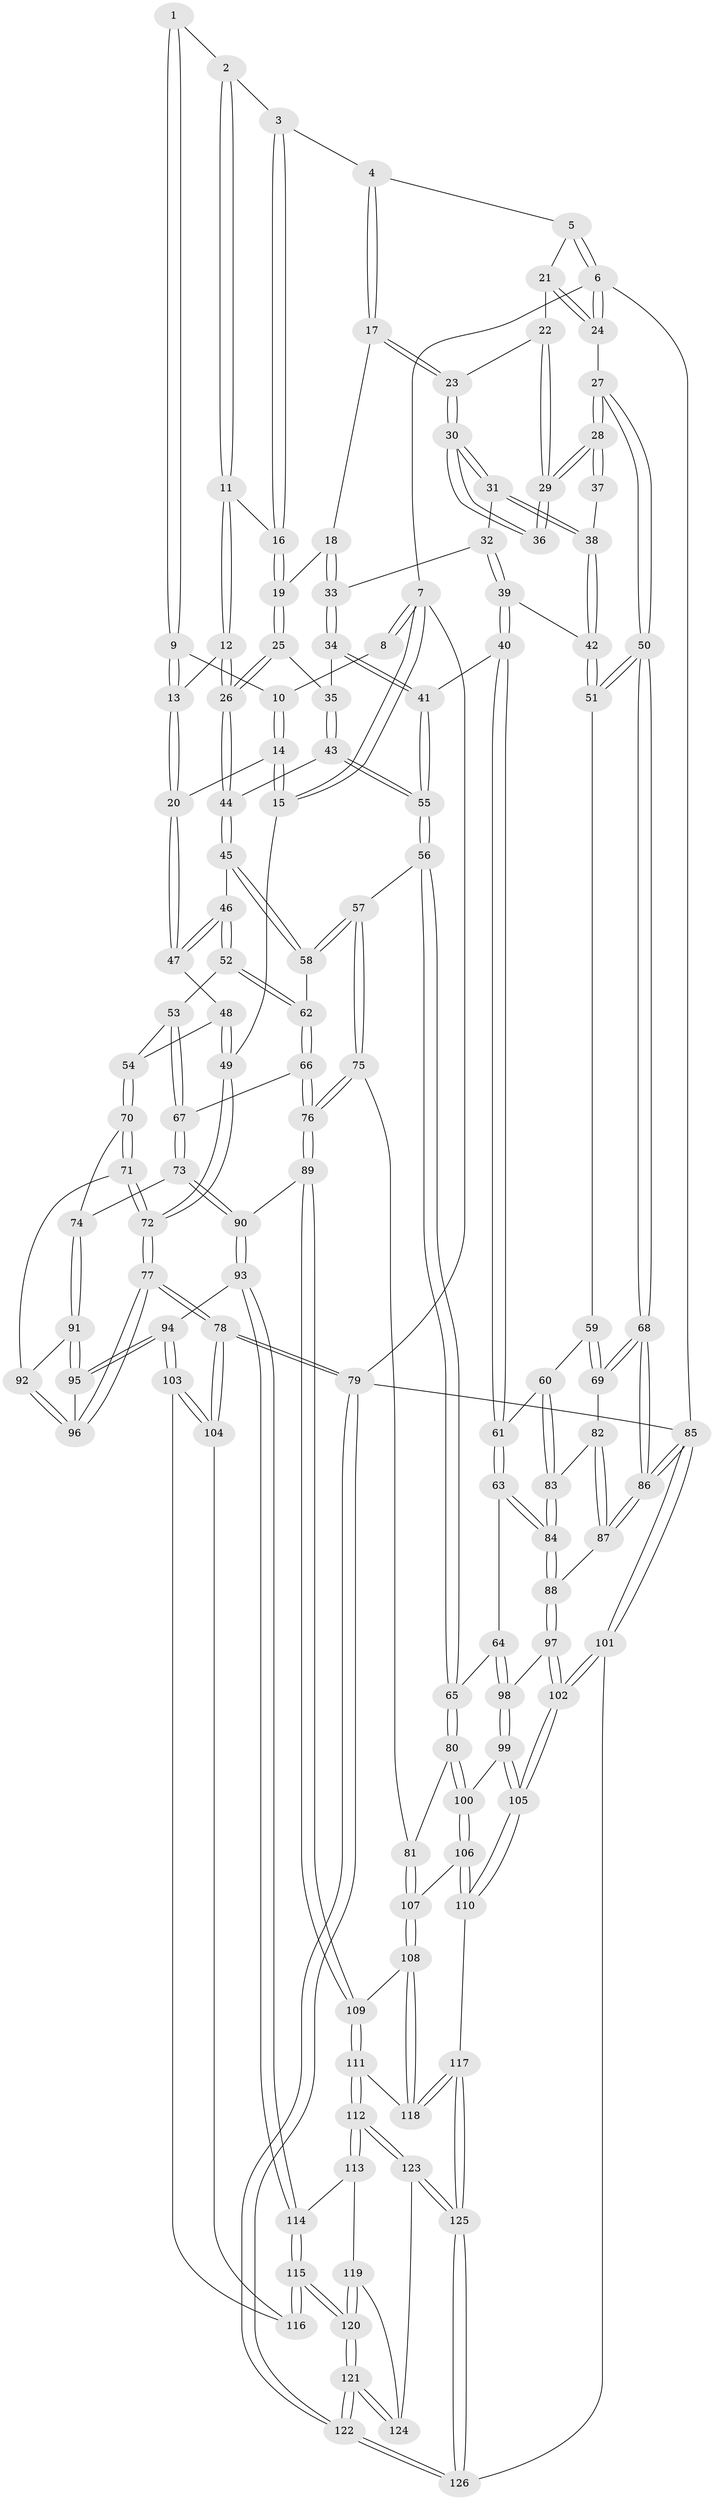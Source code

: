 // coarse degree distribution, {4: 0.08888888888888889, 3: 0.7555555555555555, 2: 0.06666666666666667, 6: 0.044444444444444446, 5: 0.044444444444444446}
// Generated by graph-tools (version 1.1) at 2025/54/03/04/25 22:54:13]
// undirected, 126 vertices, 312 edges
graph export_dot {
  node [color=gray90,style=filled];
  1 [pos="+0.37028660563535665+0"];
  2 [pos="+0.4008436627361656+0"];
  3 [pos="+0.6984878014311782+0"];
  4 [pos="+0.7321858659510045+0"];
  5 [pos="+0.8581713339807154+0"];
  6 [pos="+1+0"];
  7 [pos="+0+0"];
  8 [pos="+0.14722137269901736+0"];
  9 [pos="+0.2527038341045817+0.06549710878293445"];
  10 [pos="+0.18913335683159915+0.05440200250479024"];
  11 [pos="+0.41606667097082767+0.10771426791639734"];
  12 [pos="+0.3976530113422897+0.18001684079918737"];
  13 [pos="+0.2790419006335555+0.19636302144731807"];
  14 [pos="+0.16759178086711032+0.10067149877064399"];
  15 [pos="+0+0"];
  16 [pos="+0.6222237239753361+0.08480959928366205"];
  17 [pos="+0.7365265414051395+0.15625982990929896"];
  18 [pos="+0.6448860006161634+0.16469981864166558"];
  19 [pos="+0.6384451542744071+0.16308270464028882"];
  20 [pos="+0.24294299539117623+0.21221212455482277"];
  21 [pos="+0.860871373669466+0.08311011334720209"];
  22 [pos="+0.8402810468053467+0.15373790730818052"];
  23 [pos="+0.8067959755549101+0.1797734737899362"];
  24 [pos="+1+0.2471341868157833"];
  25 [pos="+0.6053734100399213+0.19734456285568144"];
  26 [pos="+0.4193900362193341+0.20626188858250577"];
  27 [pos="+1+0.3177007291577187"];
  28 [pos="+0.99552298755733+0.25498180298049694"];
  29 [pos="+0.987869897462415+0.25123244741928685"];
  30 [pos="+0.7972273736440102+0.23442161621364008"];
  31 [pos="+0.7921442034985094+0.24674309544736572"];
  32 [pos="+0.7889646705788642+0.24912370190238056"];
  33 [pos="+0.7055941798464368+0.24770988543687253"];
  34 [pos="+0.6645150796787015+0.32725573129676766"];
  35 [pos="+0.6132009490181304+0.2664127224898902"];
  36 [pos="+0.86660132197034+0.25909652629253194"];
  37 [pos="+0.872117707240153+0.2866912022776008"];
  38 [pos="+0.842662222067316+0.31365767163189545"];
  39 [pos="+0.7167500728086935+0.3800718492276019"];
  40 [pos="+0.703854004106098+0.3882707828952106"];
  41 [pos="+0.682515857060559+0.3812223975960741"];
  42 [pos="+0.8594565084197675+0.36599892684358276"];
  43 [pos="+0.4952039811315142+0.3467433761665102"];
  44 [pos="+0.444819218776128+0.32115523242906596"];
  45 [pos="+0.38645985673722444+0.38833917350742614"];
  46 [pos="+0.2714645108874303+0.3444250797991025"];
  47 [pos="+0.21088320651603876+0.24747963121073874"];
  48 [pos="+0.15827271510424465+0.26839710884633894"];
  49 [pos="+0+0.22624177697792056"];
  50 [pos="+1+0.3474647984374252"];
  51 [pos="+0.9094195783864321+0.39529657487708025"];
  52 [pos="+0.24171108003196004+0.4488412521629757"];
  53 [pos="+0.2319414200464582+0.4504399925158648"];
  54 [pos="+0.16552845799012011+0.4464977051121905"];
  55 [pos="+0.5680934741495469+0.4238786235118574"];
  56 [pos="+0.5598143268661161+0.4578810477930883"];
  57 [pos="+0.3763330420630371+0.47316959550142335"];
  58 [pos="+0.36930856026706654+0.4594129621324494"];
  59 [pos="+0.8609193380784396+0.46541742349127213"];
  60 [pos="+0.7889376094824602+0.4937535029178576"];
  61 [pos="+0.7453803813867612+0.48728412191145165"];
  62 [pos="+0.2800931963303847+0.463152701160147"];
  63 [pos="+0.7099475833675664+0.5442053732472548"];
  64 [pos="+0.6841127057008035+0.5671965227410825"];
  65 [pos="+0.56208684021577+0.5520418565163216"];
  66 [pos="+0.2680312630529653+0.5617939887514034"];
  67 [pos="+0.2320066047664833+0.5617260798992105"];
  68 [pos="+1+0.5644991518258501"];
  69 [pos="+0.9034861518856128+0.5430433083628975"];
  70 [pos="+0.14102773444353683+0.4673869167818542"];
  71 [pos="+0.0013407622334326093+0.4894316202182619"];
  72 [pos="+0+0.47005141176618925"];
  73 [pos="+0.20464206536076626+0.5718753476908638"];
  74 [pos="+0.18593090318604555+0.5698512634745462"];
  75 [pos="+0.4068288393333921+0.6205636372088356"];
  76 [pos="+0.3846774282413088+0.6376242818583961"];
  77 [pos="+0+0.7548167601131025"];
  78 [pos="+0+0.8578324617333194"];
  79 [pos="+0+1"];
  80 [pos="+0.5096762267732631+0.6103024947237066"];
  81 [pos="+0.4823191047665511+0.6201996257225898"];
  82 [pos="+0.8867187262282834+0.5599383009516701"];
  83 [pos="+0.8191999321191716+0.5483434173563433"];
  84 [pos="+0.8150137120736436+0.6184296265611007"];
  85 [pos="+1+1"];
  86 [pos="+1+0.9365723443580573"];
  87 [pos="+0.8636330356493791+0.6473007767117244"];
  88 [pos="+0.8232470639516114+0.6392701611191917"];
  89 [pos="+0.3499775913900947+0.6905272560586011"];
  90 [pos="+0.2748325321741939+0.7104565743315375"];
  91 [pos="+0.17227531335811885+0.5854535270357468"];
  92 [pos="+0.0870355387163038+0.5756476488541474"];
  93 [pos="+0.23266875602737017+0.7322486909899001"];
  94 [pos="+0.2015757512671763+0.7350750506517135"];
  95 [pos="+0.1501527940916431+0.6628814103128425"];
  96 [pos="+0.10827894946578265+0.6516701009458566"];
  97 [pos="+0.7703004212518018+0.6711220187611502"];
  98 [pos="+0.706161712151304+0.6634826004913218"];
  99 [pos="+0.6642417855627373+0.7153092053732021"];
  100 [pos="+0.627791797628756+0.7120767340011908"];
  101 [pos="+1+1"];
  102 [pos="+0.864927629263642+1"];
  103 [pos="+0.18829820542365225+0.7472070946678109"];
  104 [pos="+0.007624410133859665+0.8125034363773217"];
  105 [pos="+0.7428732950930536+0.8919027612564242"];
  106 [pos="+0.5581292111062918+0.7900431761923162"];
  107 [pos="+0.5205639497222901+0.7691756756666684"];
  108 [pos="+0.45064716748087874+0.8026314796252418"];
  109 [pos="+0.3664304347863839+0.7315431695906636"];
  110 [pos="+0.5713225422903551+0.8346934000624324"];
  111 [pos="+0.3443699628165272+0.8833665674261242"];
  112 [pos="+0.34134371673368763+0.8924826941218408"];
  113 [pos="+0.2870346108681836+0.8809495925630761"];
  114 [pos="+0.27989738308426265+0.877505697985463"];
  115 [pos="+0.19219655806737984+0.8991533409637283"];
  116 [pos="+0.18442652330886206+0.8822737227134915"];
  117 [pos="+0.4890606644062357+0.911279491315069"];
  118 [pos="+0.452036266071616+0.8157680458071772"];
  119 [pos="+0.26151918453553186+0.9411371513958121"];
  120 [pos="+0.13549862093642998+1"];
  121 [pos="+0.12542046390354022+1"];
  122 [pos="+0+1"];
  123 [pos="+0.3824675843969154+0.954918897694698"];
  124 [pos="+0.27957872295698555+0.9611003738988748"];
  125 [pos="+0.45258630457780336+1"];
  126 [pos="+0.4824433185737881+1"];
  1 -- 2;
  1 -- 9;
  1 -- 9;
  2 -- 3;
  2 -- 11;
  2 -- 11;
  3 -- 4;
  3 -- 16;
  3 -- 16;
  4 -- 5;
  4 -- 17;
  4 -- 17;
  5 -- 6;
  5 -- 6;
  5 -- 21;
  6 -- 7;
  6 -- 24;
  6 -- 24;
  6 -- 85;
  7 -- 8;
  7 -- 8;
  7 -- 15;
  7 -- 15;
  7 -- 79;
  8 -- 10;
  9 -- 10;
  9 -- 13;
  9 -- 13;
  10 -- 14;
  10 -- 14;
  11 -- 12;
  11 -- 12;
  11 -- 16;
  12 -- 13;
  12 -- 26;
  12 -- 26;
  13 -- 20;
  13 -- 20;
  14 -- 15;
  14 -- 15;
  14 -- 20;
  15 -- 49;
  16 -- 19;
  16 -- 19;
  17 -- 18;
  17 -- 23;
  17 -- 23;
  18 -- 19;
  18 -- 33;
  18 -- 33;
  19 -- 25;
  19 -- 25;
  20 -- 47;
  20 -- 47;
  21 -- 22;
  21 -- 24;
  21 -- 24;
  22 -- 23;
  22 -- 29;
  22 -- 29;
  23 -- 30;
  23 -- 30;
  24 -- 27;
  25 -- 26;
  25 -- 26;
  25 -- 35;
  26 -- 44;
  26 -- 44;
  27 -- 28;
  27 -- 28;
  27 -- 50;
  27 -- 50;
  28 -- 29;
  28 -- 29;
  28 -- 37;
  28 -- 37;
  29 -- 36;
  29 -- 36;
  30 -- 31;
  30 -- 31;
  30 -- 36;
  30 -- 36;
  31 -- 32;
  31 -- 38;
  31 -- 38;
  32 -- 33;
  32 -- 39;
  32 -- 39;
  33 -- 34;
  33 -- 34;
  34 -- 35;
  34 -- 41;
  34 -- 41;
  35 -- 43;
  35 -- 43;
  37 -- 38;
  38 -- 42;
  38 -- 42;
  39 -- 40;
  39 -- 40;
  39 -- 42;
  40 -- 41;
  40 -- 61;
  40 -- 61;
  41 -- 55;
  41 -- 55;
  42 -- 51;
  42 -- 51;
  43 -- 44;
  43 -- 55;
  43 -- 55;
  44 -- 45;
  44 -- 45;
  45 -- 46;
  45 -- 58;
  45 -- 58;
  46 -- 47;
  46 -- 47;
  46 -- 52;
  46 -- 52;
  47 -- 48;
  48 -- 49;
  48 -- 49;
  48 -- 54;
  49 -- 72;
  49 -- 72;
  50 -- 51;
  50 -- 51;
  50 -- 68;
  50 -- 68;
  51 -- 59;
  52 -- 53;
  52 -- 62;
  52 -- 62;
  53 -- 54;
  53 -- 67;
  53 -- 67;
  54 -- 70;
  54 -- 70;
  55 -- 56;
  55 -- 56;
  56 -- 57;
  56 -- 65;
  56 -- 65;
  57 -- 58;
  57 -- 58;
  57 -- 75;
  57 -- 75;
  58 -- 62;
  59 -- 60;
  59 -- 69;
  59 -- 69;
  60 -- 61;
  60 -- 83;
  60 -- 83;
  61 -- 63;
  61 -- 63;
  62 -- 66;
  62 -- 66;
  63 -- 64;
  63 -- 84;
  63 -- 84;
  64 -- 65;
  64 -- 98;
  64 -- 98;
  65 -- 80;
  65 -- 80;
  66 -- 67;
  66 -- 76;
  66 -- 76;
  67 -- 73;
  67 -- 73;
  68 -- 69;
  68 -- 69;
  68 -- 86;
  68 -- 86;
  69 -- 82;
  70 -- 71;
  70 -- 71;
  70 -- 74;
  71 -- 72;
  71 -- 72;
  71 -- 92;
  72 -- 77;
  72 -- 77;
  73 -- 74;
  73 -- 90;
  73 -- 90;
  74 -- 91;
  74 -- 91;
  75 -- 76;
  75 -- 76;
  75 -- 81;
  76 -- 89;
  76 -- 89;
  77 -- 78;
  77 -- 78;
  77 -- 96;
  77 -- 96;
  78 -- 79;
  78 -- 79;
  78 -- 104;
  78 -- 104;
  79 -- 122;
  79 -- 122;
  79 -- 85;
  80 -- 81;
  80 -- 100;
  80 -- 100;
  81 -- 107;
  81 -- 107;
  82 -- 83;
  82 -- 87;
  82 -- 87;
  83 -- 84;
  83 -- 84;
  84 -- 88;
  84 -- 88;
  85 -- 86;
  85 -- 86;
  85 -- 101;
  85 -- 101;
  86 -- 87;
  86 -- 87;
  87 -- 88;
  88 -- 97;
  88 -- 97;
  89 -- 90;
  89 -- 109;
  89 -- 109;
  90 -- 93;
  90 -- 93;
  91 -- 92;
  91 -- 95;
  91 -- 95;
  92 -- 96;
  92 -- 96;
  93 -- 94;
  93 -- 114;
  93 -- 114;
  94 -- 95;
  94 -- 95;
  94 -- 103;
  94 -- 103;
  95 -- 96;
  97 -- 98;
  97 -- 102;
  97 -- 102;
  98 -- 99;
  98 -- 99;
  99 -- 100;
  99 -- 105;
  99 -- 105;
  100 -- 106;
  100 -- 106;
  101 -- 102;
  101 -- 102;
  101 -- 126;
  102 -- 105;
  102 -- 105;
  103 -- 104;
  103 -- 104;
  103 -- 116;
  104 -- 116;
  105 -- 110;
  105 -- 110;
  106 -- 107;
  106 -- 110;
  106 -- 110;
  107 -- 108;
  107 -- 108;
  108 -- 109;
  108 -- 118;
  108 -- 118;
  109 -- 111;
  109 -- 111;
  110 -- 117;
  111 -- 112;
  111 -- 112;
  111 -- 118;
  112 -- 113;
  112 -- 113;
  112 -- 123;
  112 -- 123;
  113 -- 114;
  113 -- 119;
  114 -- 115;
  114 -- 115;
  115 -- 116;
  115 -- 116;
  115 -- 120;
  115 -- 120;
  117 -- 118;
  117 -- 118;
  117 -- 125;
  117 -- 125;
  119 -- 120;
  119 -- 120;
  119 -- 124;
  120 -- 121;
  120 -- 121;
  121 -- 122;
  121 -- 122;
  121 -- 124;
  121 -- 124;
  122 -- 126;
  122 -- 126;
  123 -- 124;
  123 -- 125;
  123 -- 125;
  125 -- 126;
  125 -- 126;
}
